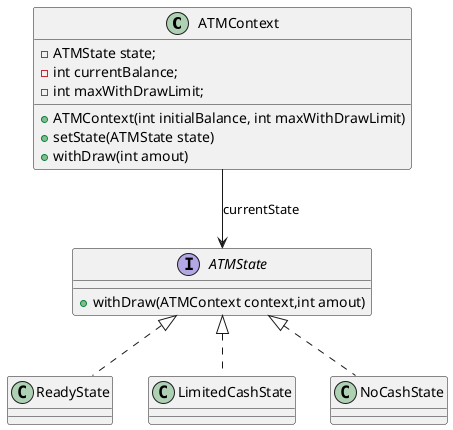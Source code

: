 @startuml
'https://plantuml.com/class-diagram

class ATMContext{
    - ATMState state;
    - int currentBalance;
    - int maxWithDrawLimit;
    + ATMContext(int initialBalance, int maxWithDrawLimit)
    + setState(ATMState state)
    + withDraw(int amout)
}

interface ATMState{
    + withDraw(ATMContext context,int amout)
}

class ReadyState{
}

class LimitedCashState{
}

class NoCashState{
}

ATMContext --> ATMState: currentState
ATMState <|.. ReadyState
ATMState <|.. LimitedCashState
ATMState <|.. NoCashState

@enduml